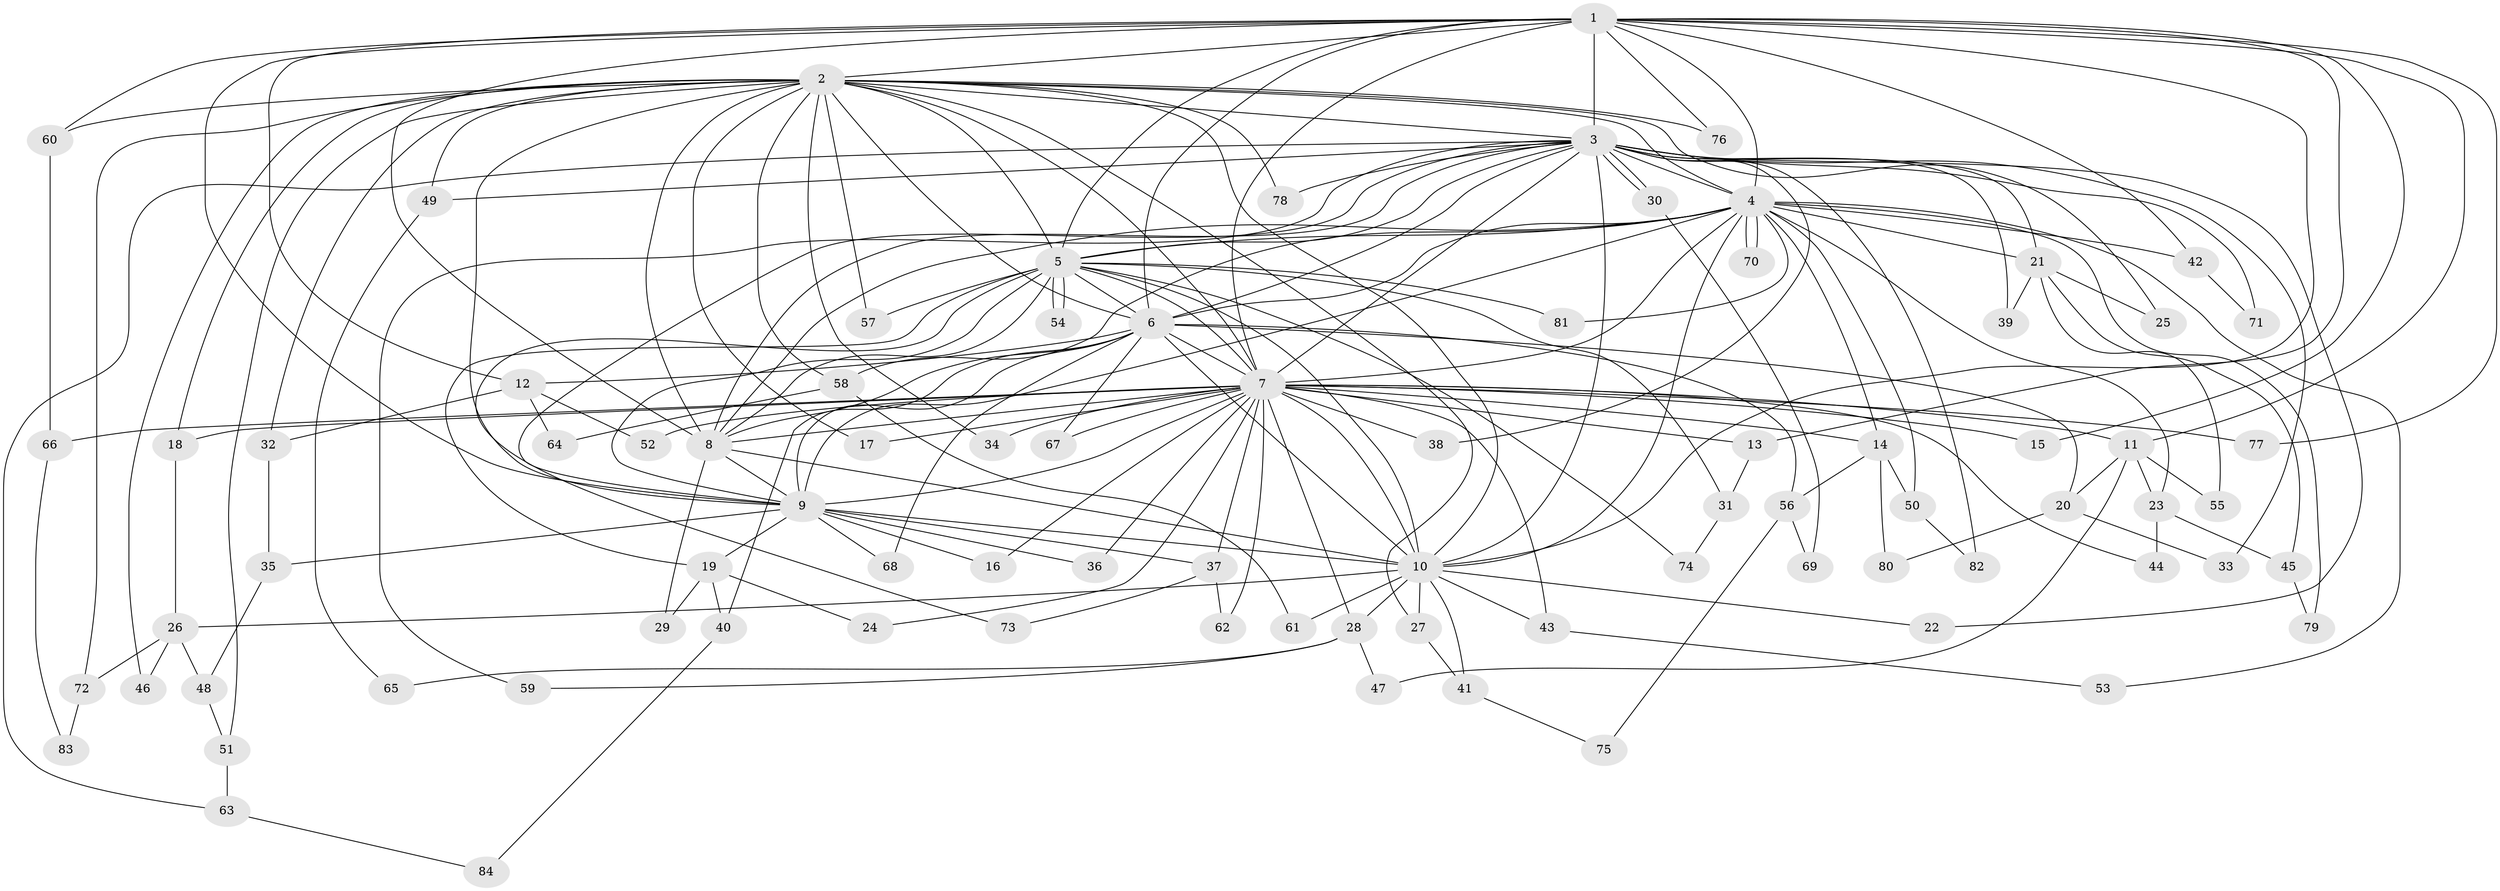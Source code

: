 // coarse degree distribution, {8: 0.047619047619047616, 17: 0.023809523809523808, 15: 0.023809523809523808, 11: 0.023809523809523808, 26: 0.023809523809523808, 12: 0.023809523809523808, 10: 0.023809523809523808, 7: 0.023809523809523808, 3: 0.16666666666666666, 4: 0.047619047619047616, 6: 0.023809523809523808, 2: 0.42857142857142855, 5: 0.023809523809523808, 1: 0.09523809523809523}
// Generated by graph-tools (version 1.1) at 2025/50/03/04/25 22:50:01]
// undirected, 84 vertices, 193 edges
graph export_dot {
  node [color=gray90,style=filled];
  1;
  2;
  3;
  4;
  5;
  6;
  7;
  8;
  9;
  10;
  11;
  12;
  13;
  14;
  15;
  16;
  17;
  18;
  19;
  20;
  21;
  22;
  23;
  24;
  25;
  26;
  27;
  28;
  29;
  30;
  31;
  32;
  33;
  34;
  35;
  36;
  37;
  38;
  39;
  40;
  41;
  42;
  43;
  44;
  45;
  46;
  47;
  48;
  49;
  50;
  51;
  52;
  53;
  54;
  55;
  56;
  57;
  58;
  59;
  60;
  61;
  62;
  63;
  64;
  65;
  66;
  67;
  68;
  69;
  70;
  71;
  72;
  73;
  74;
  75;
  76;
  77;
  78;
  79;
  80;
  81;
  82;
  83;
  84;
  1 -- 2;
  1 -- 3;
  1 -- 4;
  1 -- 5;
  1 -- 6;
  1 -- 7;
  1 -- 8;
  1 -- 9;
  1 -- 10;
  1 -- 11;
  1 -- 12;
  1 -- 13;
  1 -- 15;
  1 -- 42;
  1 -- 60;
  1 -- 76;
  1 -- 77;
  2 -- 3;
  2 -- 4;
  2 -- 5;
  2 -- 6;
  2 -- 7;
  2 -- 8;
  2 -- 9;
  2 -- 10;
  2 -- 17;
  2 -- 18;
  2 -- 25;
  2 -- 27;
  2 -- 32;
  2 -- 34;
  2 -- 46;
  2 -- 49;
  2 -- 51;
  2 -- 57;
  2 -- 58;
  2 -- 60;
  2 -- 72;
  2 -- 76;
  2 -- 78;
  3 -- 4;
  3 -- 5;
  3 -- 6;
  3 -- 7;
  3 -- 8;
  3 -- 9;
  3 -- 10;
  3 -- 21;
  3 -- 22;
  3 -- 30;
  3 -- 30;
  3 -- 33;
  3 -- 38;
  3 -- 39;
  3 -- 49;
  3 -- 59;
  3 -- 63;
  3 -- 71;
  3 -- 78;
  3 -- 82;
  4 -- 5;
  4 -- 6;
  4 -- 7;
  4 -- 8;
  4 -- 9;
  4 -- 10;
  4 -- 14;
  4 -- 21;
  4 -- 23;
  4 -- 42;
  4 -- 50;
  4 -- 53;
  4 -- 58;
  4 -- 70;
  4 -- 70;
  4 -- 79;
  4 -- 81;
  5 -- 6;
  5 -- 7;
  5 -- 8;
  5 -- 9;
  5 -- 10;
  5 -- 19;
  5 -- 31;
  5 -- 54;
  5 -- 54;
  5 -- 57;
  5 -- 73;
  5 -- 74;
  5 -- 81;
  6 -- 7;
  6 -- 8;
  6 -- 9;
  6 -- 10;
  6 -- 12;
  6 -- 20;
  6 -- 40;
  6 -- 56;
  6 -- 67;
  6 -- 68;
  7 -- 8;
  7 -- 9;
  7 -- 10;
  7 -- 11;
  7 -- 13;
  7 -- 14;
  7 -- 15;
  7 -- 16;
  7 -- 17;
  7 -- 18;
  7 -- 24;
  7 -- 28;
  7 -- 34;
  7 -- 36;
  7 -- 37;
  7 -- 38;
  7 -- 43;
  7 -- 44;
  7 -- 52;
  7 -- 62;
  7 -- 66;
  7 -- 67;
  7 -- 77;
  8 -- 9;
  8 -- 10;
  8 -- 29;
  9 -- 10;
  9 -- 16;
  9 -- 19;
  9 -- 35;
  9 -- 36;
  9 -- 37;
  9 -- 68;
  10 -- 22;
  10 -- 26;
  10 -- 27;
  10 -- 28;
  10 -- 41;
  10 -- 43;
  10 -- 61;
  11 -- 20;
  11 -- 23;
  11 -- 47;
  11 -- 55;
  12 -- 32;
  12 -- 52;
  12 -- 64;
  13 -- 31;
  14 -- 50;
  14 -- 56;
  14 -- 80;
  18 -- 26;
  19 -- 24;
  19 -- 29;
  19 -- 40;
  20 -- 33;
  20 -- 80;
  21 -- 25;
  21 -- 39;
  21 -- 45;
  21 -- 55;
  23 -- 44;
  23 -- 45;
  26 -- 46;
  26 -- 48;
  26 -- 72;
  27 -- 41;
  28 -- 47;
  28 -- 59;
  28 -- 65;
  30 -- 69;
  31 -- 74;
  32 -- 35;
  35 -- 48;
  37 -- 62;
  37 -- 73;
  40 -- 84;
  41 -- 75;
  42 -- 71;
  43 -- 53;
  45 -- 79;
  48 -- 51;
  49 -- 65;
  50 -- 82;
  51 -- 63;
  56 -- 69;
  56 -- 75;
  58 -- 61;
  58 -- 64;
  60 -- 66;
  63 -- 84;
  66 -- 83;
  72 -- 83;
}
